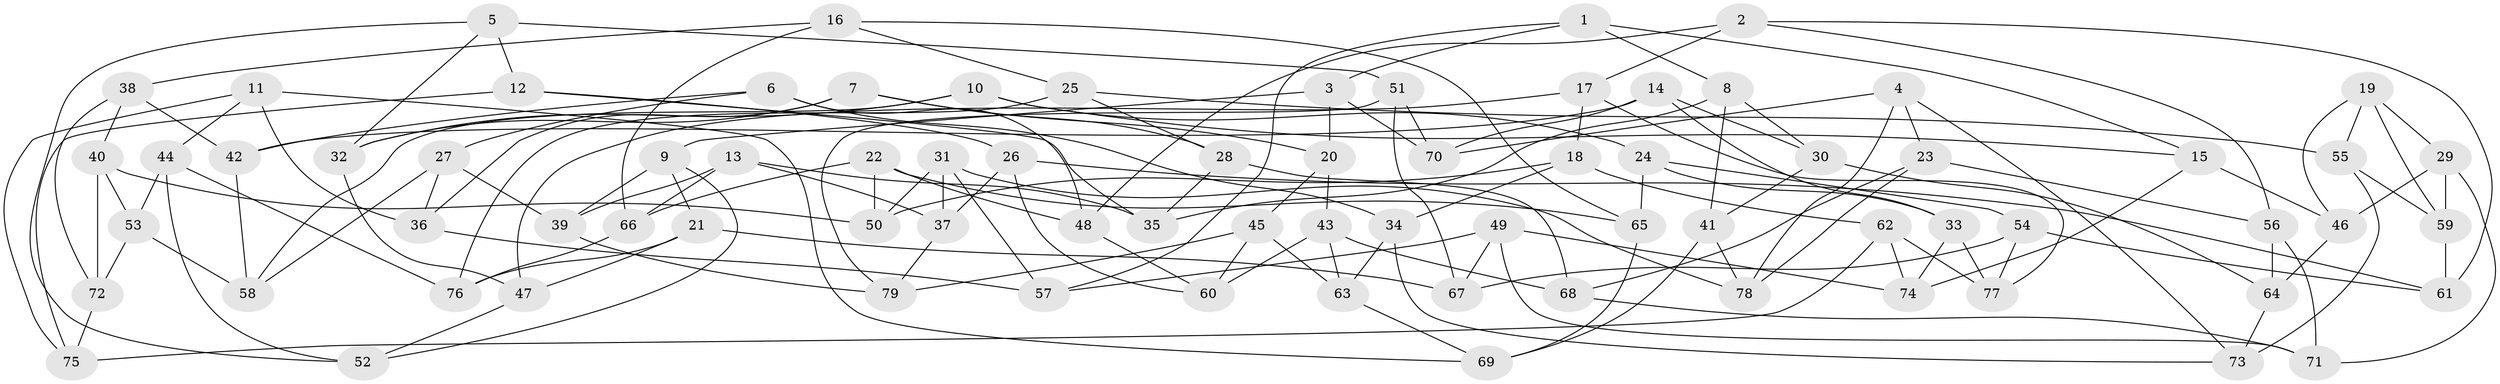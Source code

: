 // Generated by graph-tools (version 1.1) at 2025/02/03/09/25 03:02:55]
// undirected, 79 vertices, 158 edges
graph export_dot {
graph [start="1"]
  node [color=gray90,style=filled];
  1;
  2;
  3;
  4;
  5;
  6;
  7;
  8;
  9;
  10;
  11;
  12;
  13;
  14;
  15;
  16;
  17;
  18;
  19;
  20;
  21;
  22;
  23;
  24;
  25;
  26;
  27;
  28;
  29;
  30;
  31;
  32;
  33;
  34;
  35;
  36;
  37;
  38;
  39;
  40;
  41;
  42;
  43;
  44;
  45;
  46;
  47;
  48;
  49;
  50;
  51;
  52;
  53;
  54;
  55;
  56;
  57;
  58;
  59;
  60;
  61;
  62;
  63;
  64;
  65;
  66;
  67;
  68;
  69;
  70;
  71;
  72;
  73;
  74;
  75;
  76;
  77;
  78;
  79;
  1 -- 8;
  1 -- 15;
  1 -- 57;
  1 -- 3;
  2 -- 17;
  2 -- 61;
  2 -- 56;
  2 -- 48;
  3 -- 9;
  3 -- 20;
  3 -- 70;
  4 -- 73;
  4 -- 78;
  4 -- 70;
  4 -- 23;
  5 -- 12;
  5 -- 51;
  5 -- 52;
  5 -- 32;
  6 -- 48;
  6 -- 42;
  6 -- 34;
  6 -- 27;
  7 -- 20;
  7 -- 28;
  7 -- 32;
  7 -- 36;
  8 -- 41;
  8 -- 35;
  8 -- 30;
  9 -- 39;
  9 -- 52;
  9 -- 21;
  10 -- 15;
  10 -- 58;
  10 -- 32;
  10 -- 24;
  11 -- 75;
  11 -- 44;
  11 -- 36;
  11 -- 69;
  12 -- 75;
  12 -- 35;
  12 -- 26;
  13 -- 66;
  13 -- 35;
  13 -- 39;
  13 -- 37;
  14 -- 30;
  14 -- 70;
  14 -- 42;
  14 -- 33;
  15 -- 74;
  15 -- 46;
  16 -- 38;
  16 -- 65;
  16 -- 25;
  16 -- 66;
  17 -- 18;
  17 -- 47;
  17 -- 77;
  18 -- 34;
  18 -- 50;
  18 -- 62;
  19 -- 46;
  19 -- 29;
  19 -- 55;
  19 -- 59;
  20 -- 45;
  20 -- 43;
  21 -- 67;
  21 -- 47;
  21 -- 76;
  22 -- 50;
  22 -- 48;
  22 -- 66;
  22 -- 65;
  23 -- 68;
  23 -- 56;
  23 -- 78;
  24 -- 65;
  24 -- 54;
  24 -- 33;
  25 -- 55;
  25 -- 76;
  25 -- 28;
  26 -- 61;
  26 -- 60;
  26 -- 37;
  27 -- 58;
  27 -- 36;
  27 -- 39;
  28 -- 35;
  28 -- 68;
  29 -- 46;
  29 -- 59;
  29 -- 71;
  30 -- 64;
  30 -- 41;
  31 -- 78;
  31 -- 50;
  31 -- 57;
  31 -- 37;
  32 -- 47;
  33 -- 77;
  33 -- 74;
  34 -- 73;
  34 -- 63;
  36 -- 57;
  37 -- 79;
  38 -- 72;
  38 -- 42;
  38 -- 40;
  39 -- 79;
  40 -- 72;
  40 -- 53;
  40 -- 50;
  41 -- 69;
  41 -- 78;
  42 -- 58;
  43 -- 60;
  43 -- 68;
  43 -- 63;
  44 -- 76;
  44 -- 53;
  44 -- 52;
  45 -- 60;
  45 -- 79;
  45 -- 63;
  46 -- 64;
  47 -- 52;
  48 -- 60;
  49 -- 71;
  49 -- 57;
  49 -- 74;
  49 -- 67;
  51 -- 70;
  51 -- 67;
  51 -- 79;
  53 -- 72;
  53 -- 58;
  54 -- 67;
  54 -- 77;
  54 -- 61;
  55 -- 73;
  55 -- 59;
  56 -- 71;
  56 -- 64;
  59 -- 61;
  62 -- 77;
  62 -- 74;
  62 -- 75;
  63 -- 69;
  64 -- 73;
  65 -- 69;
  66 -- 76;
  68 -- 71;
  72 -- 75;
}
